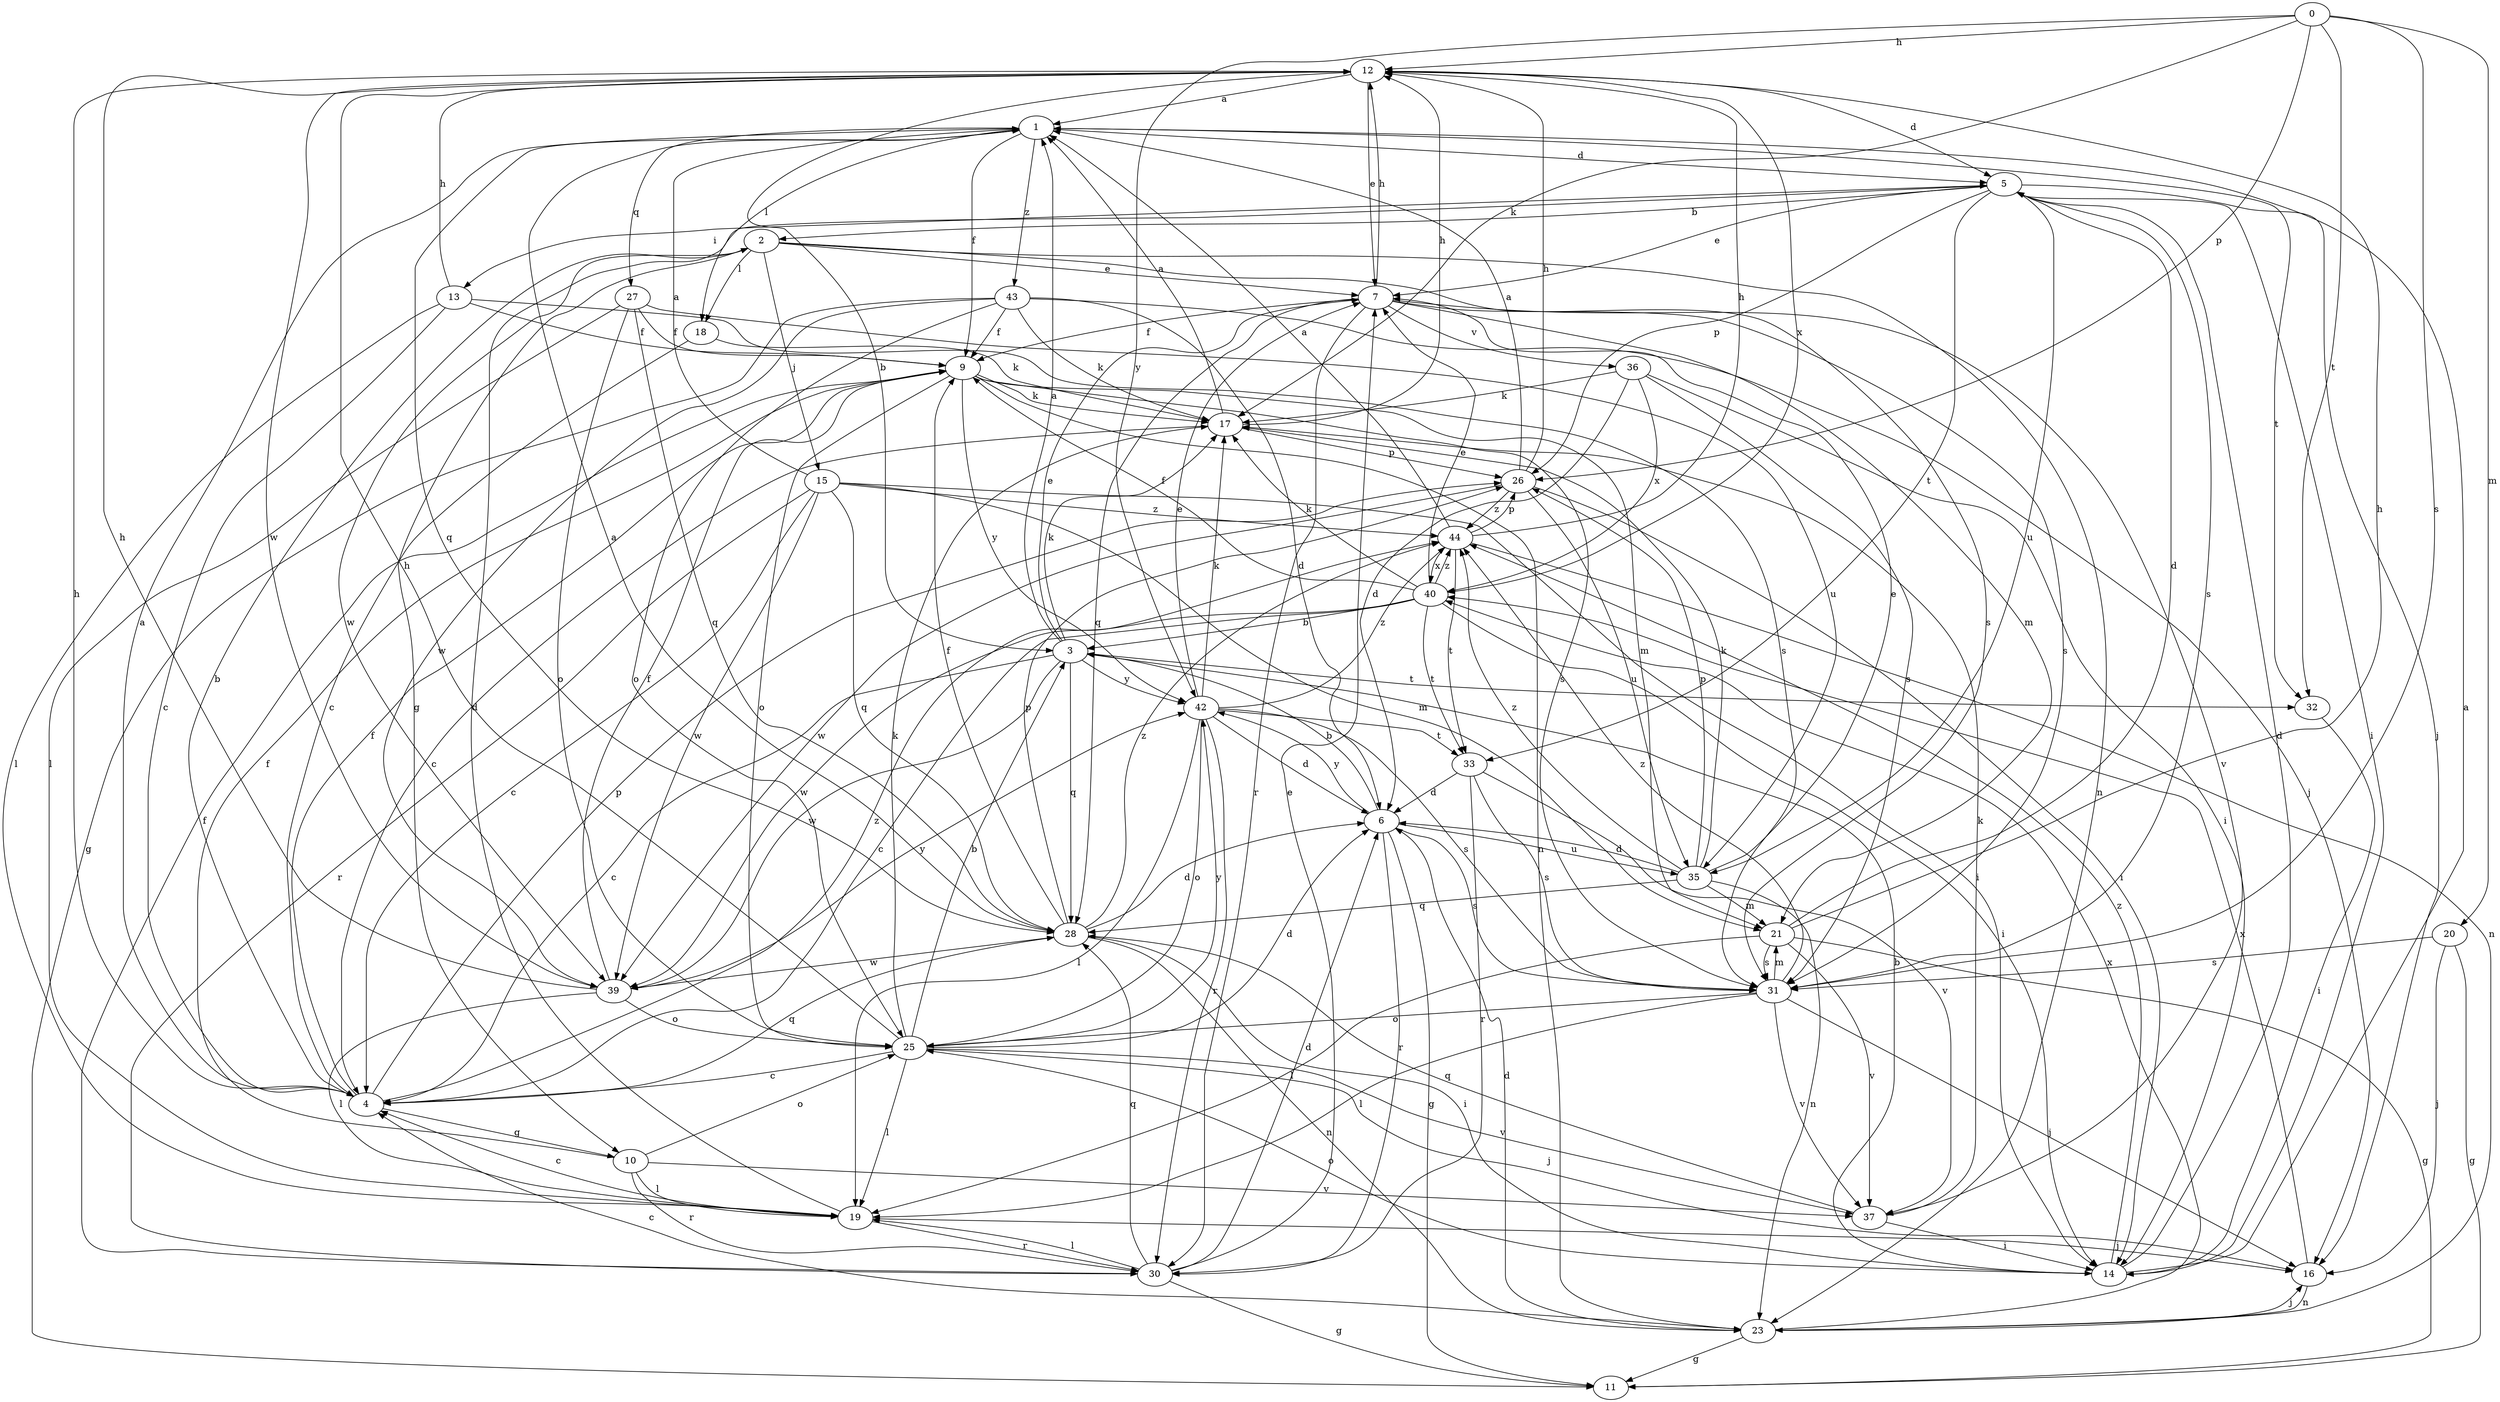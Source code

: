 strict digraph  {
0;
1;
2;
3;
4;
5;
6;
7;
9;
10;
11;
12;
13;
14;
15;
16;
17;
18;
19;
20;
21;
23;
25;
26;
27;
28;
30;
31;
32;
33;
35;
36;
37;
39;
40;
42;
43;
44;
0 -> 12  [label=h];
0 -> 17  [label=k];
0 -> 20  [label=m];
0 -> 26  [label=p];
0 -> 31  [label=s];
0 -> 32  [label=t];
0 -> 42  [label=y];
1 -> 5  [label=d];
1 -> 9  [label=f];
1 -> 18  [label=l];
1 -> 27  [label=q];
1 -> 28  [label=q];
1 -> 32  [label=t];
1 -> 43  [label=z];
2 -> 7  [label=e];
2 -> 10  [label=g];
2 -> 15  [label=j];
2 -> 18  [label=l];
2 -> 23  [label=n];
2 -> 31  [label=s];
2 -> 39  [label=w];
3 -> 1  [label=a];
3 -> 4  [label=c];
3 -> 7  [label=e];
3 -> 17  [label=k];
3 -> 28  [label=q];
3 -> 32  [label=t];
3 -> 39  [label=w];
3 -> 42  [label=y];
4 -> 1  [label=a];
4 -> 2  [label=b];
4 -> 9  [label=f];
4 -> 10  [label=g];
4 -> 12  [label=h];
4 -> 26  [label=p];
4 -> 28  [label=q];
4 -> 44  [label=z];
5 -> 2  [label=b];
5 -> 7  [label=e];
5 -> 13  [label=i];
5 -> 14  [label=i];
5 -> 16  [label=j];
5 -> 26  [label=p];
5 -> 31  [label=s];
5 -> 33  [label=t];
5 -> 35  [label=u];
6 -> 3  [label=b];
6 -> 11  [label=g];
6 -> 30  [label=r];
6 -> 31  [label=s];
6 -> 35  [label=u];
6 -> 42  [label=y];
7 -> 9  [label=f];
7 -> 12  [label=h];
7 -> 21  [label=m];
7 -> 28  [label=q];
7 -> 30  [label=r];
7 -> 31  [label=s];
7 -> 36  [label=v];
7 -> 37  [label=v];
9 -> 17  [label=k];
9 -> 21  [label=m];
9 -> 23  [label=n];
9 -> 25  [label=o];
9 -> 31  [label=s];
9 -> 42  [label=y];
10 -> 9  [label=f];
10 -> 19  [label=l];
10 -> 25  [label=o];
10 -> 30  [label=r];
10 -> 37  [label=v];
12 -> 1  [label=a];
12 -> 3  [label=b];
12 -> 5  [label=d];
12 -> 7  [label=e];
12 -> 39  [label=w];
12 -> 40  [label=x];
13 -> 4  [label=c];
13 -> 9  [label=f];
13 -> 12  [label=h];
13 -> 19  [label=l];
13 -> 31  [label=s];
14 -> 1  [label=a];
14 -> 3  [label=b];
14 -> 5  [label=d];
14 -> 25  [label=o];
14 -> 44  [label=z];
15 -> 1  [label=a];
15 -> 4  [label=c];
15 -> 14  [label=i];
15 -> 21  [label=m];
15 -> 28  [label=q];
15 -> 30  [label=r];
15 -> 39  [label=w];
15 -> 44  [label=z];
16 -> 23  [label=n];
16 -> 40  [label=x];
17 -> 1  [label=a];
17 -> 4  [label=c];
17 -> 12  [label=h];
17 -> 26  [label=p];
18 -> 4  [label=c];
18 -> 17  [label=k];
19 -> 4  [label=c];
19 -> 5  [label=d];
19 -> 16  [label=j];
19 -> 30  [label=r];
20 -> 11  [label=g];
20 -> 16  [label=j];
20 -> 31  [label=s];
21 -> 5  [label=d];
21 -> 11  [label=g];
21 -> 12  [label=h];
21 -> 19  [label=l];
21 -> 31  [label=s];
21 -> 37  [label=v];
23 -> 4  [label=c];
23 -> 6  [label=d];
23 -> 11  [label=g];
23 -> 16  [label=j];
23 -> 40  [label=x];
25 -> 3  [label=b];
25 -> 4  [label=c];
25 -> 6  [label=d];
25 -> 12  [label=h];
25 -> 16  [label=j];
25 -> 17  [label=k];
25 -> 19  [label=l];
25 -> 37  [label=v];
25 -> 42  [label=y];
26 -> 1  [label=a];
26 -> 12  [label=h];
26 -> 14  [label=i];
26 -> 35  [label=u];
26 -> 39  [label=w];
26 -> 44  [label=z];
27 -> 9  [label=f];
27 -> 19  [label=l];
27 -> 25  [label=o];
27 -> 28  [label=q];
27 -> 35  [label=u];
28 -> 1  [label=a];
28 -> 6  [label=d];
28 -> 9  [label=f];
28 -> 14  [label=i];
28 -> 23  [label=n];
28 -> 26  [label=p];
28 -> 39  [label=w];
28 -> 44  [label=z];
30 -> 6  [label=d];
30 -> 7  [label=e];
30 -> 9  [label=f];
30 -> 11  [label=g];
30 -> 19  [label=l];
30 -> 28  [label=q];
31 -> 16  [label=j];
31 -> 19  [label=l];
31 -> 21  [label=m];
31 -> 25  [label=o];
31 -> 37  [label=v];
31 -> 44  [label=z];
32 -> 14  [label=i];
33 -> 6  [label=d];
33 -> 30  [label=r];
33 -> 31  [label=s];
33 -> 37  [label=v];
35 -> 6  [label=d];
35 -> 7  [label=e];
35 -> 17  [label=k];
35 -> 21  [label=m];
35 -> 23  [label=n];
35 -> 26  [label=p];
35 -> 28  [label=q];
35 -> 44  [label=z];
36 -> 6  [label=d];
36 -> 14  [label=i];
36 -> 17  [label=k];
36 -> 31  [label=s];
36 -> 40  [label=x];
37 -> 14  [label=i];
37 -> 17  [label=k];
37 -> 28  [label=q];
39 -> 9  [label=f];
39 -> 12  [label=h];
39 -> 19  [label=l];
39 -> 25  [label=o];
39 -> 42  [label=y];
40 -> 3  [label=b];
40 -> 4  [label=c];
40 -> 7  [label=e];
40 -> 9  [label=f];
40 -> 14  [label=i];
40 -> 17  [label=k];
40 -> 33  [label=t];
40 -> 39  [label=w];
40 -> 44  [label=z];
42 -> 6  [label=d];
42 -> 7  [label=e];
42 -> 17  [label=k];
42 -> 19  [label=l];
42 -> 25  [label=o];
42 -> 30  [label=r];
42 -> 31  [label=s];
42 -> 33  [label=t];
42 -> 44  [label=z];
43 -> 6  [label=d];
43 -> 9  [label=f];
43 -> 11  [label=g];
43 -> 16  [label=j];
43 -> 17  [label=k];
43 -> 25  [label=o];
43 -> 39  [label=w];
44 -> 1  [label=a];
44 -> 12  [label=h];
44 -> 23  [label=n];
44 -> 26  [label=p];
44 -> 33  [label=t];
44 -> 40  [label=x];
}
